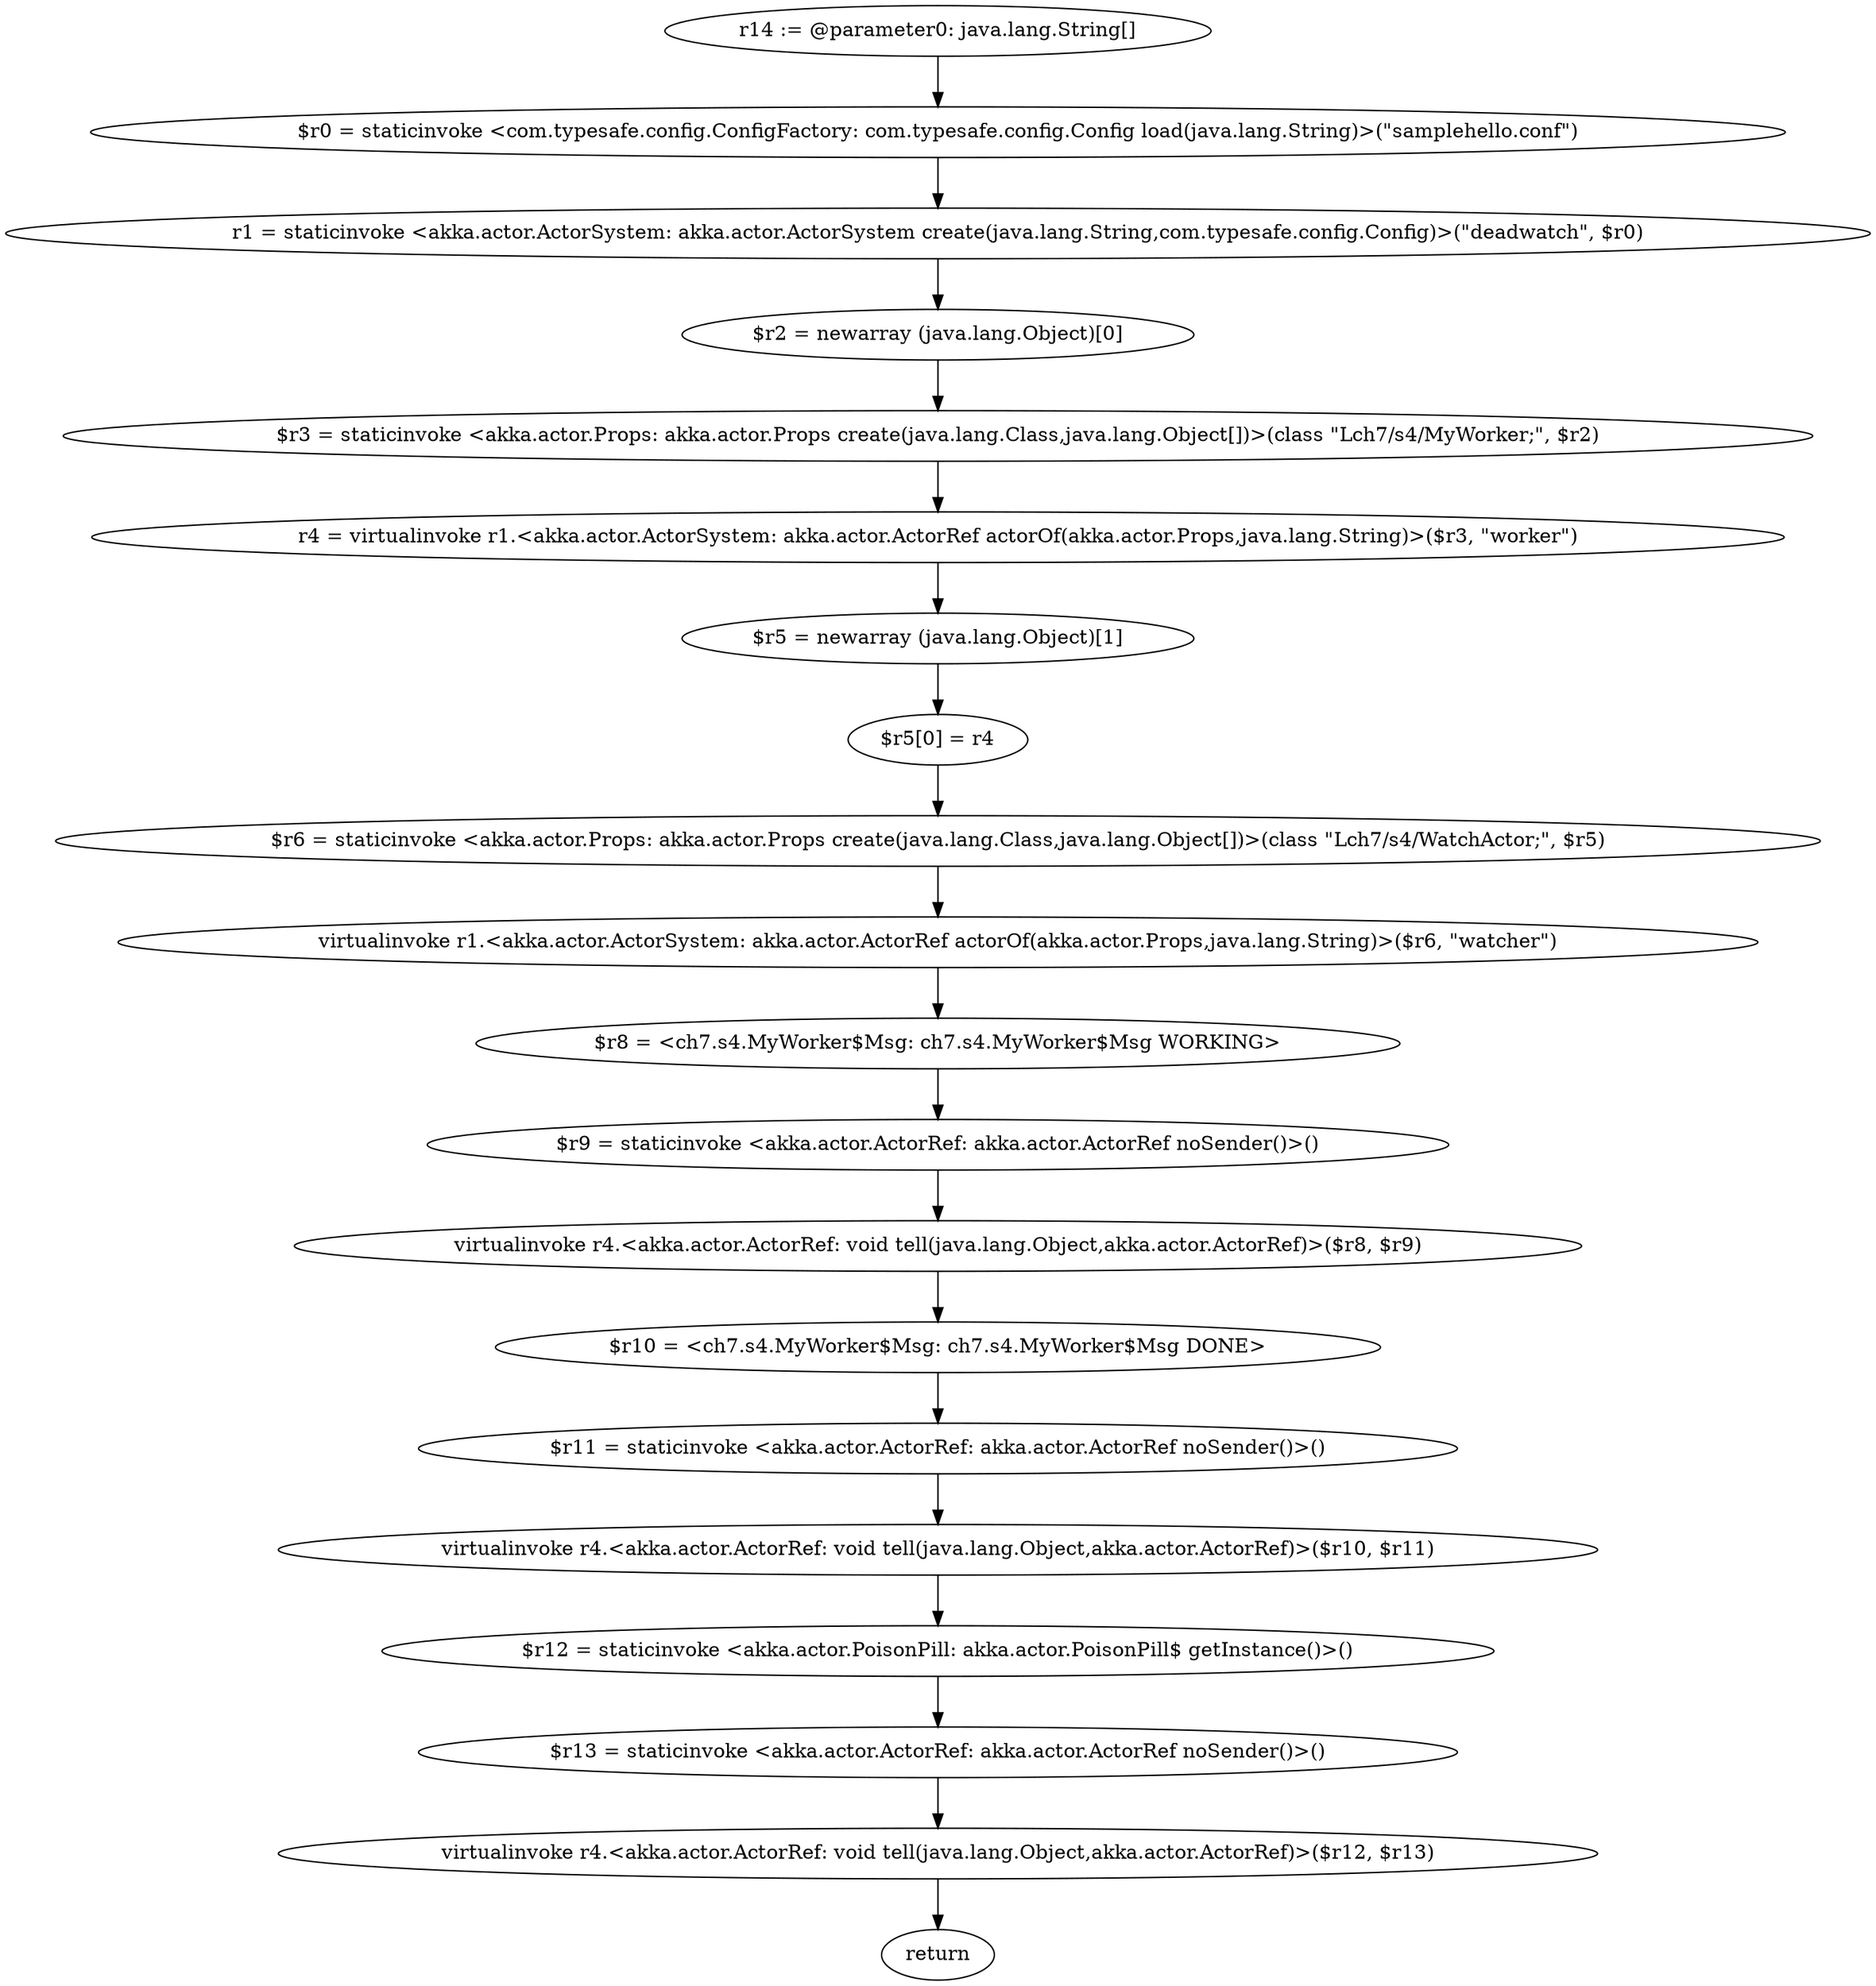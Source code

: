 digraph "unitGraph" {
    "r14 := @parameter0: java.lang.String[]"
    "$r0 = staticinvoke <com.typesafe.config.ConfigFactory: com.typesafe.config.Config load(java.lang.String)>(\"samplehello.conf\")"
    "r1 = staticinvoke <akka.actor.ActorSystem: akka.actor.ActorSystem create(java.lang.String,com.typesafe.config.Config)>(\"deadwatch\", $r0)"
    "$r2 = newarray (java.lang.Object)[0]"
    "$r3 = staticinvoke <akka.actor.Props: akka.actor.Props create(java.lang.Class,java.lang.Object[])>(class \"Lch7/s4/MyWorker;\", $r2)"
    "r4 = virtualinvoke r1.<akka.actor.ActorSystem: akka.actor.ActorRef actorOf(akka.actor.Props,java.lang.String)>($r3, \"worker\")"
    "$r5 = newarray (java.lang.Object)[1]"
    "$r5[0] = r4"
    "$r6 = staticinvoke <akka.actor.Props: akka.actor.Props create(java.lang.Class,java.lang.Object[])>(class \"Lch7/s4/WatchActor;\", $r5)"
    "virtualinvoke r1.<akka.actor.ActorSystem: akka.actor.ActorRef actorOf(akka.actor.Props,java.lang.String)>($r6, \"watcher\")"
    "$r8 = <ch7.s4.MyWorker$Msg: ch7.s4.MyWorker$Msg WORKING>"
    "$r9 = staticinvoke <akka.actor.ActorRef: akka.actor.ActorRef noSender()>()"
    "virtualinvoke r4.<akka.actor.ActorRef: void tell(java.lang.Object,akka.actor.ActorRef)>($r8, $r9)"
    "$r10 = <ch7.s4.MyWorker$Msg: ch7.s4.MyWorker$Msg DONE>"
    "$r11 = staticinvoke <akka.actor.ActorRef: akka.actor.ActorRef noSender()>()"
    "virtualinvoke r4.<akka.actor.ActorRef: void tell(java.lang.Object,akka.actor.ActorRef)>($r10, $r11)"
    "$r12 = staticinvoke <akka.actor.PoisonPill: akka.actor.PoisonPill$ getInstance()>()"
    "$r13 = staticinvoke <akka.actor.ActorRef: akka.actor.ActorRef noSender()>()"
    "virtualinvoke r4.<akka.actor.ActorRef: void tell(java.lang.Object,akka.actor.ActorRef)>($r12, $r13)"
    "return"
    "r14 := @parameter0: java.lang.String[]"->"$r0 = staticinvoke <com.typesafe.config.ConfigFactory: com.typesafe.config.Config load(java.lang.String)>(\"samplehello.conf\")";
    "$r0 = staticinvoke <com.typesafe.config.ConfigFactory: com.typesafe.config.Config load(java.lang.String)>(\"samplehello.conf\")"->"r1 = staticinvoke <akka.actor.ActorSystem: akka.actor.ActorSystem create(java.lang.String,com.typesafe.config.Config)>(\"deadwatch\", $r0)";
    "r1 = staticinvoke <akka.actor.ActorSystem: akka.actor.ActorSystem create(java.lang.String,com.typesafe.config.Config)>(\"deadwatch\", $r0)"->"$r2 = newarray (java.lang.Object)[0]";
    "$r2 = newarray (java.lang.Object)[0]"->"$r3 = staticinvoke <akka.actor.Props: akka.actor.Props create(java.lang.Class,java.lang.Object[])>(class \"Lch7/s4/MyWorker;\", $r2)";
    "$r3 = staticinvoke <akka.actor.Props: akka.actor.Props create(java.lang.Class,java.lang.Object[])>(class \"Lch7/s4/MyWorker;\", $r2)"->"r4 = virtualinvoke r1.<akka.actor.ActorSystem: akka.actor.ActorRef actorOf(akka.actor.Props,java.lang.String)>($r3, \"worker\")";
    "r4 = virtualinvoke r1.<akka.actor.ActorSystem: akka.actor.ActorRef actorOf(akka.actor.Props,java.lang.String)>($r3, \"worker\")"->"$r5 = newarray (java.lang.Object)[1]";
    "$r5 = newarray (java.lang.Object)[1]"->"$r5[0] = r4";
    "$r5[0] = r4"->"$r6 = staticinvoke <akka.actor.Props: akka.actor.Props create(java.lang.Class,java.lang.Object[])>(class \"Lch7/s4/WatchActor;\", $r5)";
    "$r6 = staticinvoke <akka.actor.Props: akka.actor.Props create(java.lang.Class,java.lang.Object[])>(class \"Lch7/s4/WatchActor;\", $r5)"->"virtualinvoke r1.<akka.actor.ActorSystem: akka.actor.ActorRef actorOf(akka.actor.Props,java.lang.String)>($r6, \"watcher\")";
    "virtualinvoke r1.<akka.actor.ActorSystem: akka.actor.ActorRef actorOf(akka.actor.Props,java.lang.String)>($r6, \"watcher\")"->"$r8 = <ch7.s4.MyWorker$Msg: ch7.s4.MyWorker$Msg WORKING>";
    "$r8 = <ch7.s4.MyWorker$Msg: ch7.s4.MyWorker$Msg WORKING>"->"$r9 = staticinvoke <akka.actor.ActorRef: akka.actor.ActorRef noSender()>()";
    "$r9 = staticinvoke <akka.actor.ActorRef: akka.actor.ActorRef noSender()>()"->"virtualinvoke r4.<akka.actor.ActorRef: void tell(java.lang.Object,akka.actor.ActorRef)>($r8, $r9)";
    "virtualinvoke r4.<akka.actor.ActorRef: void tell(java.lang.Object,akka.actor.ActorRef)>($r8, $r9)"->"$r10 = <ch7.s4.MyWorker$Msg: ch7.s4.MyWorker$Msg DONE>";
    "$r10 = <ch7.s4.MyWorker$Msg: ch7.s4.MyWorker$Msg DONE>"->"$r11 = staticinvoke <akka.actor.ActorRef: akka.actor.ActorRef noSender()>()";
    "$r11 = staticinvoke <akka.actor.ActorRef: akka.actor.ActorRef noSender()>()"->"virtualinvoke r4.<akka.actor.ActorRef: void tell(java.lang.Object,akka.actor.ActorRef)>($r10, $r11)";
    "virtualinvoke r4.<akka.actor.ActorRef: void tell(java.lang.Object,akka.actor.ActorRef)>($r10, $r11)"->"$r12 = staticinvoke <akka.actor.PoisonPill: akka.actor.PoisonPill$ getInstance()>()";
    "$r12 = staticinvoke <akka.actor.PoisonPill: akka.actor.PoisonPill$ getInstance()>()"->"$r13 = staticinvoke <akka.actor.ActorRef: akka.actor.ActorRef noSender()>()";
    "$r13 = staticinvoke <akka.actor.ActorRef: akka.actor.ActorRef noSender()>()"->"virtualinvoke r4.<akka.actor.ActorRef: void tell(java.lang.Object,akka.actor.ActorRef)>($r12, $r13)";
    "virtualinvoke r4.<akka.actor.ActorRef: void tell(java.lang.Object,akka.actor.ActorRef)>($r12, $r13)"->"return";
}
